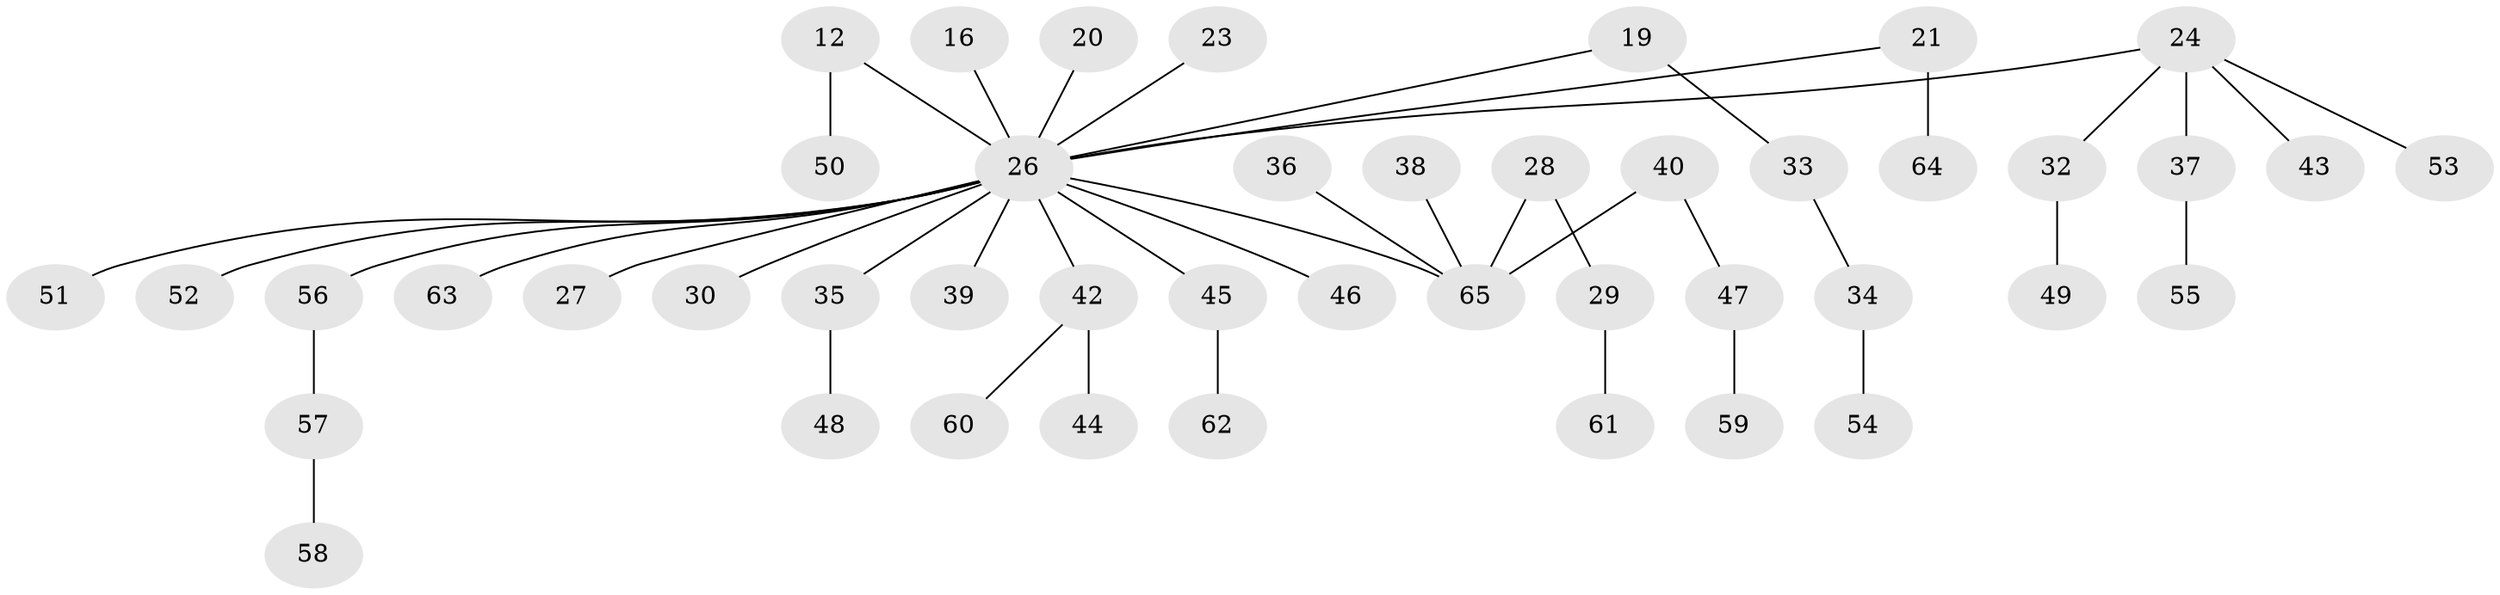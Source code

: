 // original degree distribution, {4: 0.07692307692307693, 2: 0.3230769230769231, 3: 0.12307692307692308, 5: 0.03076923076923077, 6: 0.015384615384615385, 1: 0.4307692307692308}
// Generated by graph-tools (version 1.1) at 2025/45/03/04/25 21:45:39]
// undirected, 45 vertices, 44 edges
graph export_dot {
graph [start="1"]
  node [color=gray90,style=filled];
  12;
  16;
  19;
  20;
  21;
  23;
  24 [super="+15"];
  26 [super="+13+2+5+17+3+9+10+14"];
  27;
  28;
  29;
  30;
  32;
  33;
  34;
  35;
  36;
  37;
  38;
  39;
  40 [super="+8+18"];
  42 [super="+31+25"];
  43;
  44;
  45;
  46 [super="+41"];
  47;
  48;
  49;
  50;
  51;
  52;
  53;
  54;
  55;
  56;
  57;
  58;
  59;
  60;
  61;
  62;
  63;
  64;
  65 [super="+11+22"];
  12 -- 50;
  12 -- 26;
  16 -- 26;
  19 -- 33;
  19 -- 26;
  20 -- 26;
  21 -- 64;
  21 -- 26;
  23 -- 26;
  24 -- 37;
  24 -- 53;
  24 -- 26;
  24 -- 32;
  24 -- 43;
  26 -- 45;
  26 -- 63;
  26 -- 30;
  26 -- 51;
  26 -- 65;
  26 -- 35;
  26 -- 39;
  26 -- 56;
  26 -- 27;
  26 -- 52;
  26 -- 46 [weight=2];
  26 -- 42;
  28 -- 29;
  28 -- 65;
  29 -- 61;
  32 -- 49;
  33 -- 34;
  34 -- 54;
  35 -- 48;
  36 -- 65;
  37 -- 55;
  38 -- 65;
  40 -- 47;
  40 -- 65;
  42 -- 44;
  42 -- 60;
  45 -- 62;
  47 -- 59;
  56 -- 57;
  57 -- 58;
}
